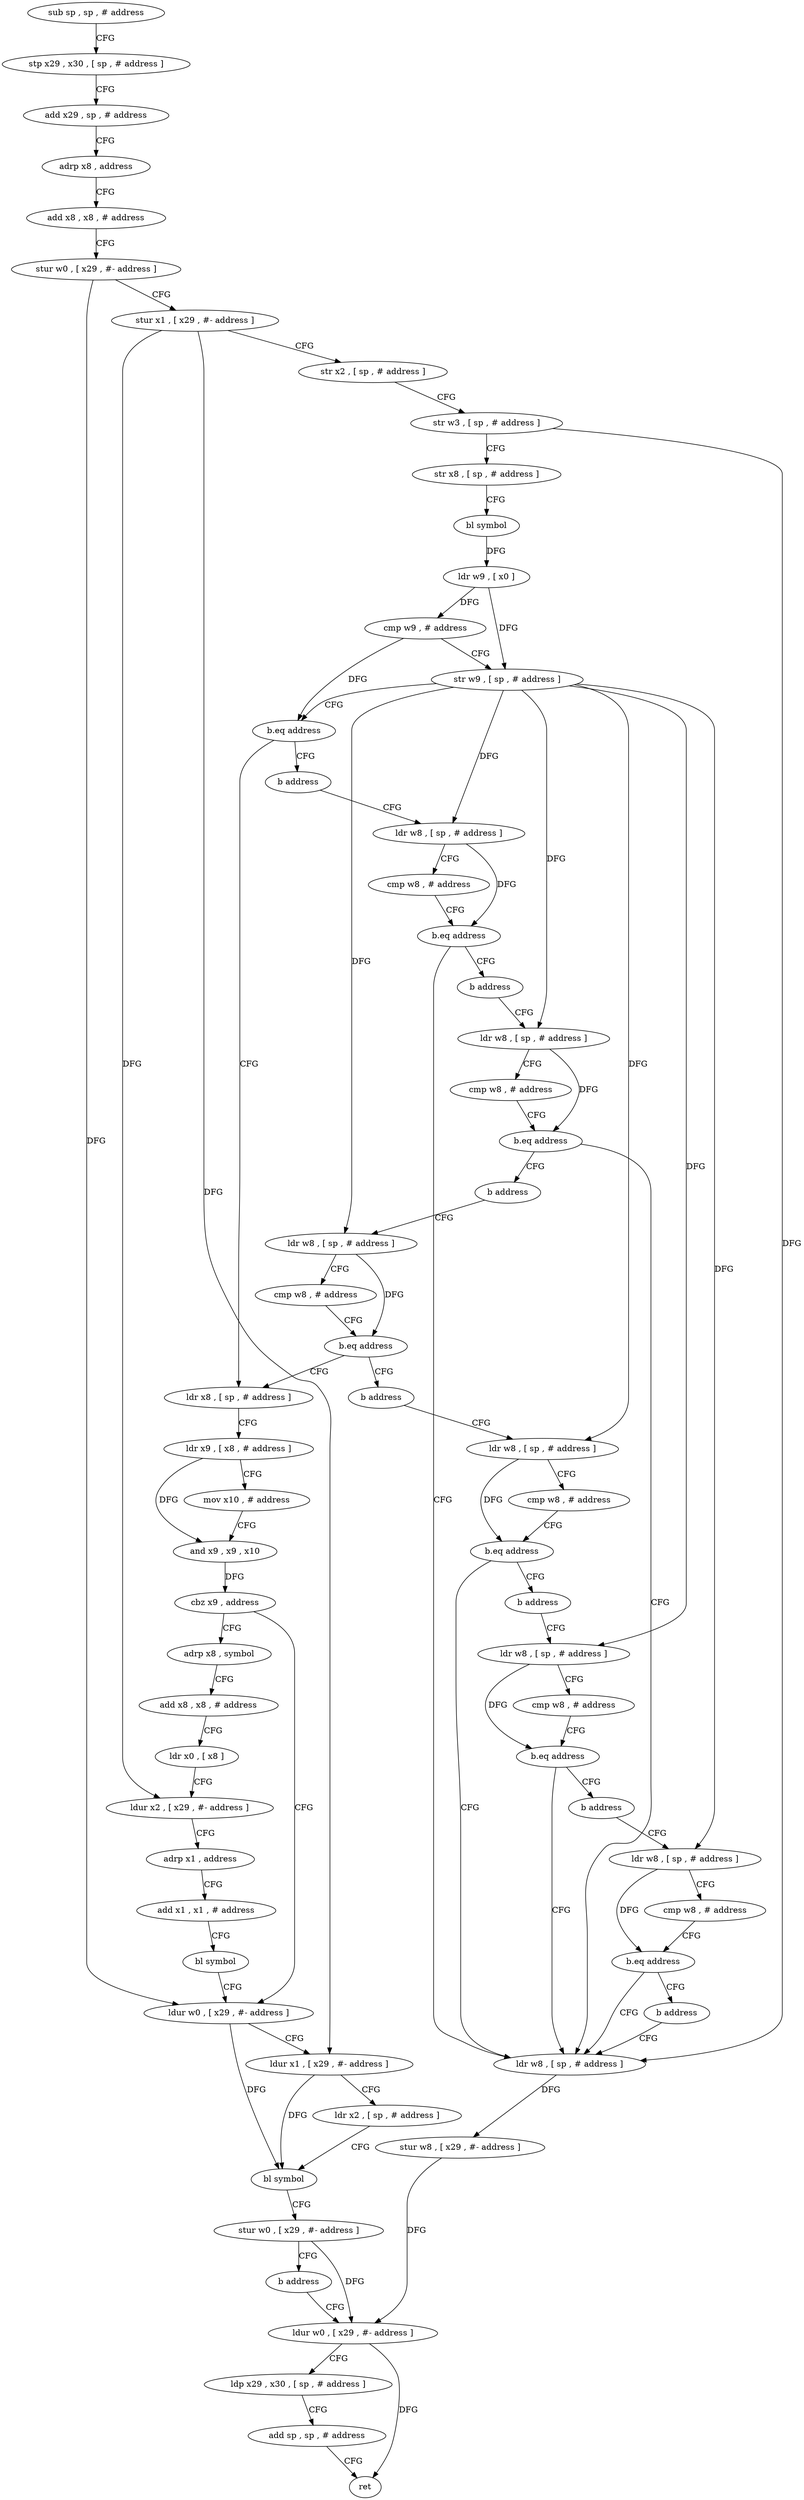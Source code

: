 digraph "func" {
"4267960" [label = "sub sp , sp , # address" ]
"4267964" [label = "stp x29 , x30 , [ sp , # address ]" ]
"4267968" [label = "add x29 , sp , # address" ]
"4267972" [label = "adrp x8 , address" ]
"4267976" [label = "add x8 , x8 , # address" ]
"4267980" [label = "stur w0 , [ x29 , #- address ]" ]
"4267984" [label = "stur x1 , [ x29 , #- address ]" ]
"4267988" [label = "str x2 , [ sp , # address ]" ]
"4267992" [label = "str w3 , [ sp , # address ]" ]
"4267996" [label = "str x8 , [ sp , # address ]" ]
"4268000" [label = "bl symbol" ]
"4268004" [label = "ldr w9 , [ x0 ]" ]
"4268008" [label = "cmp w9 , # address" ]
"4268012" [label = "str w9 , [ sp , # address ]" ]
"4268016" [label = "b.eq address" ]
"4268120" [label = "ldr x8 , [ sp , # address ]" ]
"4268020" [label = "b address" ]
"4268124" [label = "ldr x9 , [ x8 , # address ]" ]
"4268128" [label = "mov x10 , # address" ]
"4268132" [label = "and x9 , x9 , x10" ]
"4268136" [label = "cbz x9 , address" ]
"4268168" [label = "ldur w0 , [ x29 , #- address ]" ]
"4268140" [label = "adrp x8 , symbol" ]
"4268024" [label = "ldr w8 , [ sp , # address ]" ]
"4268172" [label = "ldur x1 , [ x29 , #- address ]" ]
"4268176" [label = "ldr x2 , [ sp , # address ]" ]
"4268180" [label = "bl symbol" ]
"4268184" [label = "stur w0 , [ x29 , #- address ]" ]
"4268188" [label = "b address" ]
"4268200" [label = "ldur w0 , [ x29 , #- address ]" ]
"4268144" [label = "add x8 , x8 , # address" ]
"4268148" [label = "ldr x0 , [ x8 ]" ]
"4268152" [label = "ldur x2 , [ x29 , #- address ]" ]
"4268156" [label = "adrp x1 , address" ]
"4268160" [label = "add x1 , x1 , # address" ]
"4268164" [label = "bl symbol" ]
"4268028" [label = "cmp w8 , # address" ]
"4268032" [label = "b.eq address" ]
"4268192" [label = "ldr w8 , [ sp , # address ]" ]
"4268036" [label = "b address" ]
"4268204" [label = "ldp x29 , x30 , [ sp , # address ]" ]
"4268208" [label = "add sp , sp , # address" ]
"4268212" [label = "ret" ]
"4268196" [label = "stur w8 , [ x29 , #- address ]" ]
"4268040" [label = "ldr w8 , [ sp , # address ]" ]
"4268044" [label = "cmp w8 , # address" ]
"4268048" [label = "b.eq address" ]
"4268052" [label = "b address" ]
"4268056" [label = "ldr w8 , [ sp , # address ]" ]
"4268060" [label = "cmp w8 , # address" ]
"4268064" [label = "b.eq address" ]
"4268068" [label = "b address" ]
"4268072" [label = "ldr w8 , [ sp , # address ]" ]
"4268076" [label = "cmp w8 , # address" ]
"4268080" [label = "b.eq address" ]
"4268084" [label = "b address" ]
"4268088" [label = "ldr w8 , [ sp , # address ]" ]
"4268092" [label = "cmp w8 , # address" ]
"4268096" [label = "b.eq address" ]
"4268100" [label = "b address" ]
"4268104" [label = "ldr w8 , [ sp , # address ]" ]
"4268108" [label = "cmp w8 , # address" ]
"4268112" [label = "b.eq address" ]
"4268116" [label = "b address" ]
"4267960" -> "4267964" [ label = "CFG" ]
"4267964" -> "4267968" [ label = "CFG" ]
"4267968" -> "4267972" [ label = "CFG" ]
"4267972" -> "4267976" [ label = "CFG" ]
"4267976" -> "4267980" [ label = "CFG" ]
"4267980" -> "4267984" [ label = "CFG" ]
"4267980" -> "4268168" [ label = "DFG" ]
"4267984" -> "4267988" [ label = "CFG" ]
"4267984" -> "4268172" [ label = "DFG" ]
"4267984" -> "4268152" [ label = "DFG" ]
"4267988" -> "4267992" [ label = "CFG" ]
"4267992" -> "4267996" [ label = "CFG" ]
"4267992" -> "4268192" [ label = "DFG" ]
"4267996" -> "4268000" [ label = "CFG" ]
"4268000" -> "4268004" [ label = "DFG" ]
"4268004" -> "4268008" [ label = "DFG" ]
"4268004" -> "4268012" [ label = "DFG" ]
"4268008" -> "4268012" [ label = "CFG" ]
"4268008" -> "4268016" [ label = "DFG" ]
"4268012" -> "4268016" [ label = "CFG" ]
"4268012" -> "4268024" [ label = "DFG" ]
"4268012" -> "4268040" [ label = "DFG" ]
"4268012" -> "4268056" [ label = "DFG" ]
"4268012" -> "4268072" [ label = "DFG" ]
"4268012" -> "4268088" [ label = "DFG" ]
"4268012" -> "4268104" [ label = "DFG" ]
"4268016" -> "4268120" [ label = "CFG" ]
"4268016" -> "4268020" [ label = "CFG" ]
"4268120" -> "4268124" [ label = "CFG" ]
"4268020" -> "4268024" [ label = "CFG" ]
"4268124" -> "4268128" [ label = "CFG" ]
"4268124" -> "4268132" [ label = "DFG" ]
"4268128" -> "4268132" [ label = "CFG" ]
"4268132" -> "4268136" [ label = "DFG" ]
"4268136" -> "4268168" [ label = "CFG" ]
"4268136" -> "4268140" [ label = "CFG" ]
"4268168" -> "4268172" [ label = "CFG" ]
"4268168" -> "4268180" [ label = "DFG" ]
"4268140" -> "4268144" [ label = "CFG" ]
"4268024" -> "4268028" [ label = "CFG" ]
"4268024" -> "4268032" [ label = "DFG" ]
"4268172" -> "4268176" [ label = "CFG" ]
"4268172" -> "4268180" [ label = "DFG" ]
"4268176" -> "4268180" [ label = "CFG" ]
"4268180" -> "4268184" [ label = "CFG" ]
"4268184" -> "4268188" [ label = "CFG" ]
"4268184" -> "4268200" [ label = "DFG" ]
"4268188" -> "4268200" [ label = "CFG" ]
"4268200" -> "4268204" [ label = "CFG" ]
"4268200" -> "4268212" [ label = "DFG" ]
"4268144" -> "4268148" [ label = "CFG" ]
"4268148" -> "4268152" [ label = "CFG" ]
"4268152" -> "4268156" [ label = "CFG" ]
"4268156" -> "4268160" [ label = "CFG" ]
"4268160" -> "4268164" [ label = "CFG" ]
"4268164" -> "4268168" [ label = "CFG" ]
"4268028" -> "4268032" [ label = "CFG" ]
"4268032" -> "4268192" [ label = "CFG" ]
"4268032" -> "4268036" [ label = "CFG" ]
"4268192" -> "4268196" [ label = "DFG" ]
"4268036" -> "4268040" [ label = "CFG" ]
"4268204" -> "4268208" [ label = "CFG" ]
"4268208" -> "4268212" [ label = "CFG" ]
"4268196" -> "4268200" [ label = "DFG" ]
"4268040" -> "4268044" [ label = "CFG" ]
"4268040" -> "4268048" [ label = "DFG" ]
"4268044" -> "4268048" [ label = "CFG" ]
"4268048" -> "4268192" [ label = "CFG" ]
"4268048" -> "4268052" [ label = "CFG" ]
"4268052" -> "4268056" [ label = "CFG" ]
"4268056" -> "4268060" [ label = "CFG" ]
"4268056" -> "4268064" [ label = "DFG" ]
"4268060" -> "4268064" [ label = "CFG" ]
"4268064" -> "4268120" [ label = "CFG" ]
"4268064" -> "4268068" [ label = "CFG" ]
"4268068" -> "4268072" [ label = "CFG" ]
"4268072" -> "4268076" [ label = "CFG" ]
"4268072" -> "4268080" [ label = "DFG" ]
"4268076" -> "4268080" [ label = "CFG" ]
"4268080" -> "4268192" [ label = "CFG" ]
"4268080" -> "4268084" [ label = "CFG" ]
"4268084" -> "4268088" [ label = "CFG" ]
"4268088" -> "4268092" [ label = "CFG" ]
"4268088" -> "4268096" [ label = "DFG" ]
"4268092" -> "4268096" [ label = "CFG" ]
"4268096" -> "4268192" [ label = "CFG" ]
"4268096" -> "4268100" [ label = "CFG" ]
"4268100" -> "4268104" [ label = "CFG" ]
"4268104" -> "4268108" [ label = "CFG" ]
"4268104" -> "4268112" [ label = "DFG" ]
"4268108" -> "4268112" [ label = "CFG" ]
"4268112" -> "4268192" [ label = "CFG" ]
"4268112" -> "4268116" [ label = "CFG" ]
"4268116" -> "4268192" [ label = "CFG" ]
}
